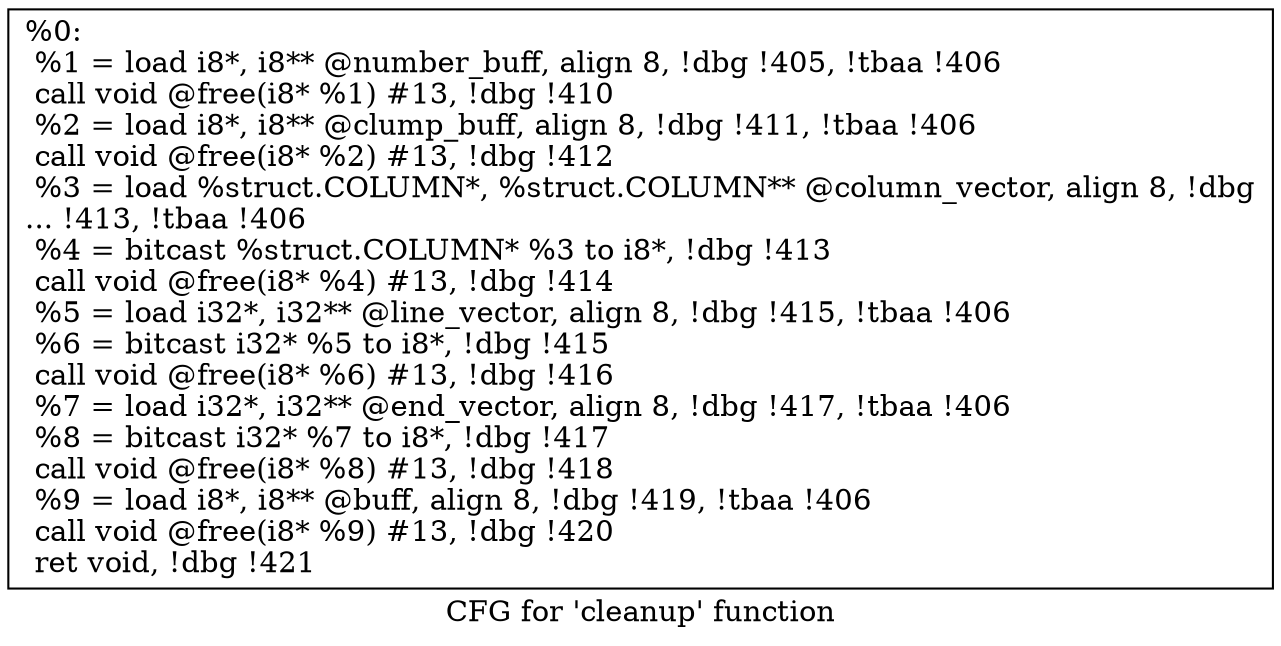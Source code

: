 digraph "CFG for 'cleanup' function" {
	label="CFG for 'cleanup' function";

	Node0x2089cc0 [shape=record,label="{%0:\l  %1 = load i8*, i8** @number_buff, align 8, !dbg !405, !tbaa !406\l  call void @free(i8* %1) #13, !dbg !410\l  %2 = load i8*, i8** @clump_buff, align 8, !dbg !411, !tbaa !406\l  call void @free(i8* %2) #13, !dbg !412\l  %3 = load %struct.COLUMN*, %struct.COLUMN** @column_vector, align 8, !dbg\l... !413, !tbaa !406\l  %4 = bitcast %struct.COLUMN* %3 to i8*, !dbg !413\l  call void @free(i8* %4) #13, !dbg !414\l  %5 = load i32*, i32** @line_vector, align 8, !dbg !415, !tbaa !406\l  %6 = bitcast i32* %5 to i8*, !dbg !415\l  call void @free(i8* %6) #13, !dbg !416\l  %7 = load i32*, i32** @end_vector, align 8, !dbg !417, !tbaa !406\l  %8 = bitcast i32* %7 to i8*, !dbg !417\l  call void @free(i8* %8) #13, !dbg !418\l  %9 = load i8*, i8** @buff, align 8, !dbg !419, !tbaa !406\l  call void @free(i8* %9) #13, !dbg !420\l  ret void, !dbg !421\l}"];
}
